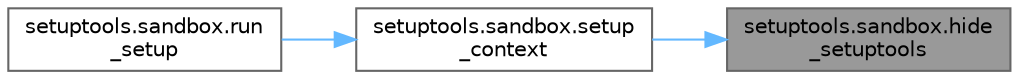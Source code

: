 digraph "setuptools.sandbox.hide_setuptools"
{
 // LATEX_PDF_SIZE
  bgcolor="transparent";
  edge [fontname=Helvetica,fontsize=10,labelfontname=Helvetica,labelfontsize=10];
  node [fontname=Helvetica,fontsize=10,shape=box,height=0.2,width=0.4];
  rankdir="RL";
  Node1 [id="Node000001",label="setuptools.sandbox.hide\l_setuptools",height=0.2,width=0.4,color="gray40", fillcolor="grey60", style="filled", fontcolor="black",tooltip=" "];
  Node1 -> Node2 [id="edge1_Node000001_Node000002",dir="back",color="steelblue1",style="solid",tooltip=" "];
  Node2 [id="Node000002",label="setuptools.sandbox.setup\l_context",height=0.2,width=0.4,color="grey40", fillcolor="white", style="filled",URL="$namespacesetuptools_1_1sandbox.html#a8e87463f0039530f6b3b039c58ec09da",tooltip=" "];
  Node2 -> Node3 [id="edge2_Node000002_Node000003",dir="back",color="steelblue1",style="solid",tooltip=" "];
  Node3 [id="Node000003",label="setuptools.sandbox.run\l_setup",height=0.2,width=0.4,color="grey40", fillcolor="white", style="filled",URL="$namespacesetuptools_1_1sandbox.html#a964522b9141f1d217f4c117aae1a409f",tooltip=" "];
}
